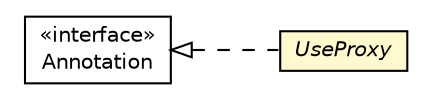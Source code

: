 #!/usr/local/bin/dot
#
# Class diagram 
# Generated by UMLGraph version R5_6-24-gf6e263 (http://www.umlgraph.org/)
#

digraph G {
	edge [fontname="Helvetica",fontsize=10,labelfontname="Helvetica",labelfontsize=10];
	node [fontname="Helvetica",fontsize=10,shape=plaintext];
	nodesep=0.25;
	ranksep=0.5;
	rankdir=LR;
	// com.gwtplatform.dispatch.annotation.UseProxy
	c391385 [label=<<table title="com.gwtplatform.dispatch.annotation.UseProxy" border="0" cellborder="1" cellspacing="0" cellpadding="2" port="p" bgcolor="lemonChiffon" href="./UseProxy.html">
		<tr><td><table border="0" cellspacing="0" cellpadding="1">
<tr><td align="center" balign="center"><font face="Helvetica-Oblique"> UseProxy </font></td></tr>
		</table></td></tr>
		</table>>, URL="./UseProxy.html", fontname="Helvetica", fontcolor="black", fontsize=10.0];
	//com.gwtplatform.dispatch.annotation.UseProxy implements java.lang.annotation.Annotation
	c391654:p -> c391385:p [dir=back,arrowtail=empty,style=dashed];
	// java.lang.annotation.Annotation
	c391654 [label=<<table title="java.lang.annotation.Annotation" border="0" cellborder="1" cellspacing="0" cellpadding="2" port="p" href="http://download.oracle.com/javase/6/docs/api/java/lang/annotation/Annotation.html">
		<tr><td><table border="0" cellspacing="0" cellpadding="1">
<tr><td align="center" balign="center"> &#171;interface&#187; </td></tr>
<tr><td align="center" balign="center"> Annotation </td></tr>
		</table></td></tr>
		</table>>, URL="http://download.oracle.com/javase/6/docs/api/java/lang/annotation/Annotation.html", fontname="Helvetica", fontcolor="black", fontsize=10.0];
}

